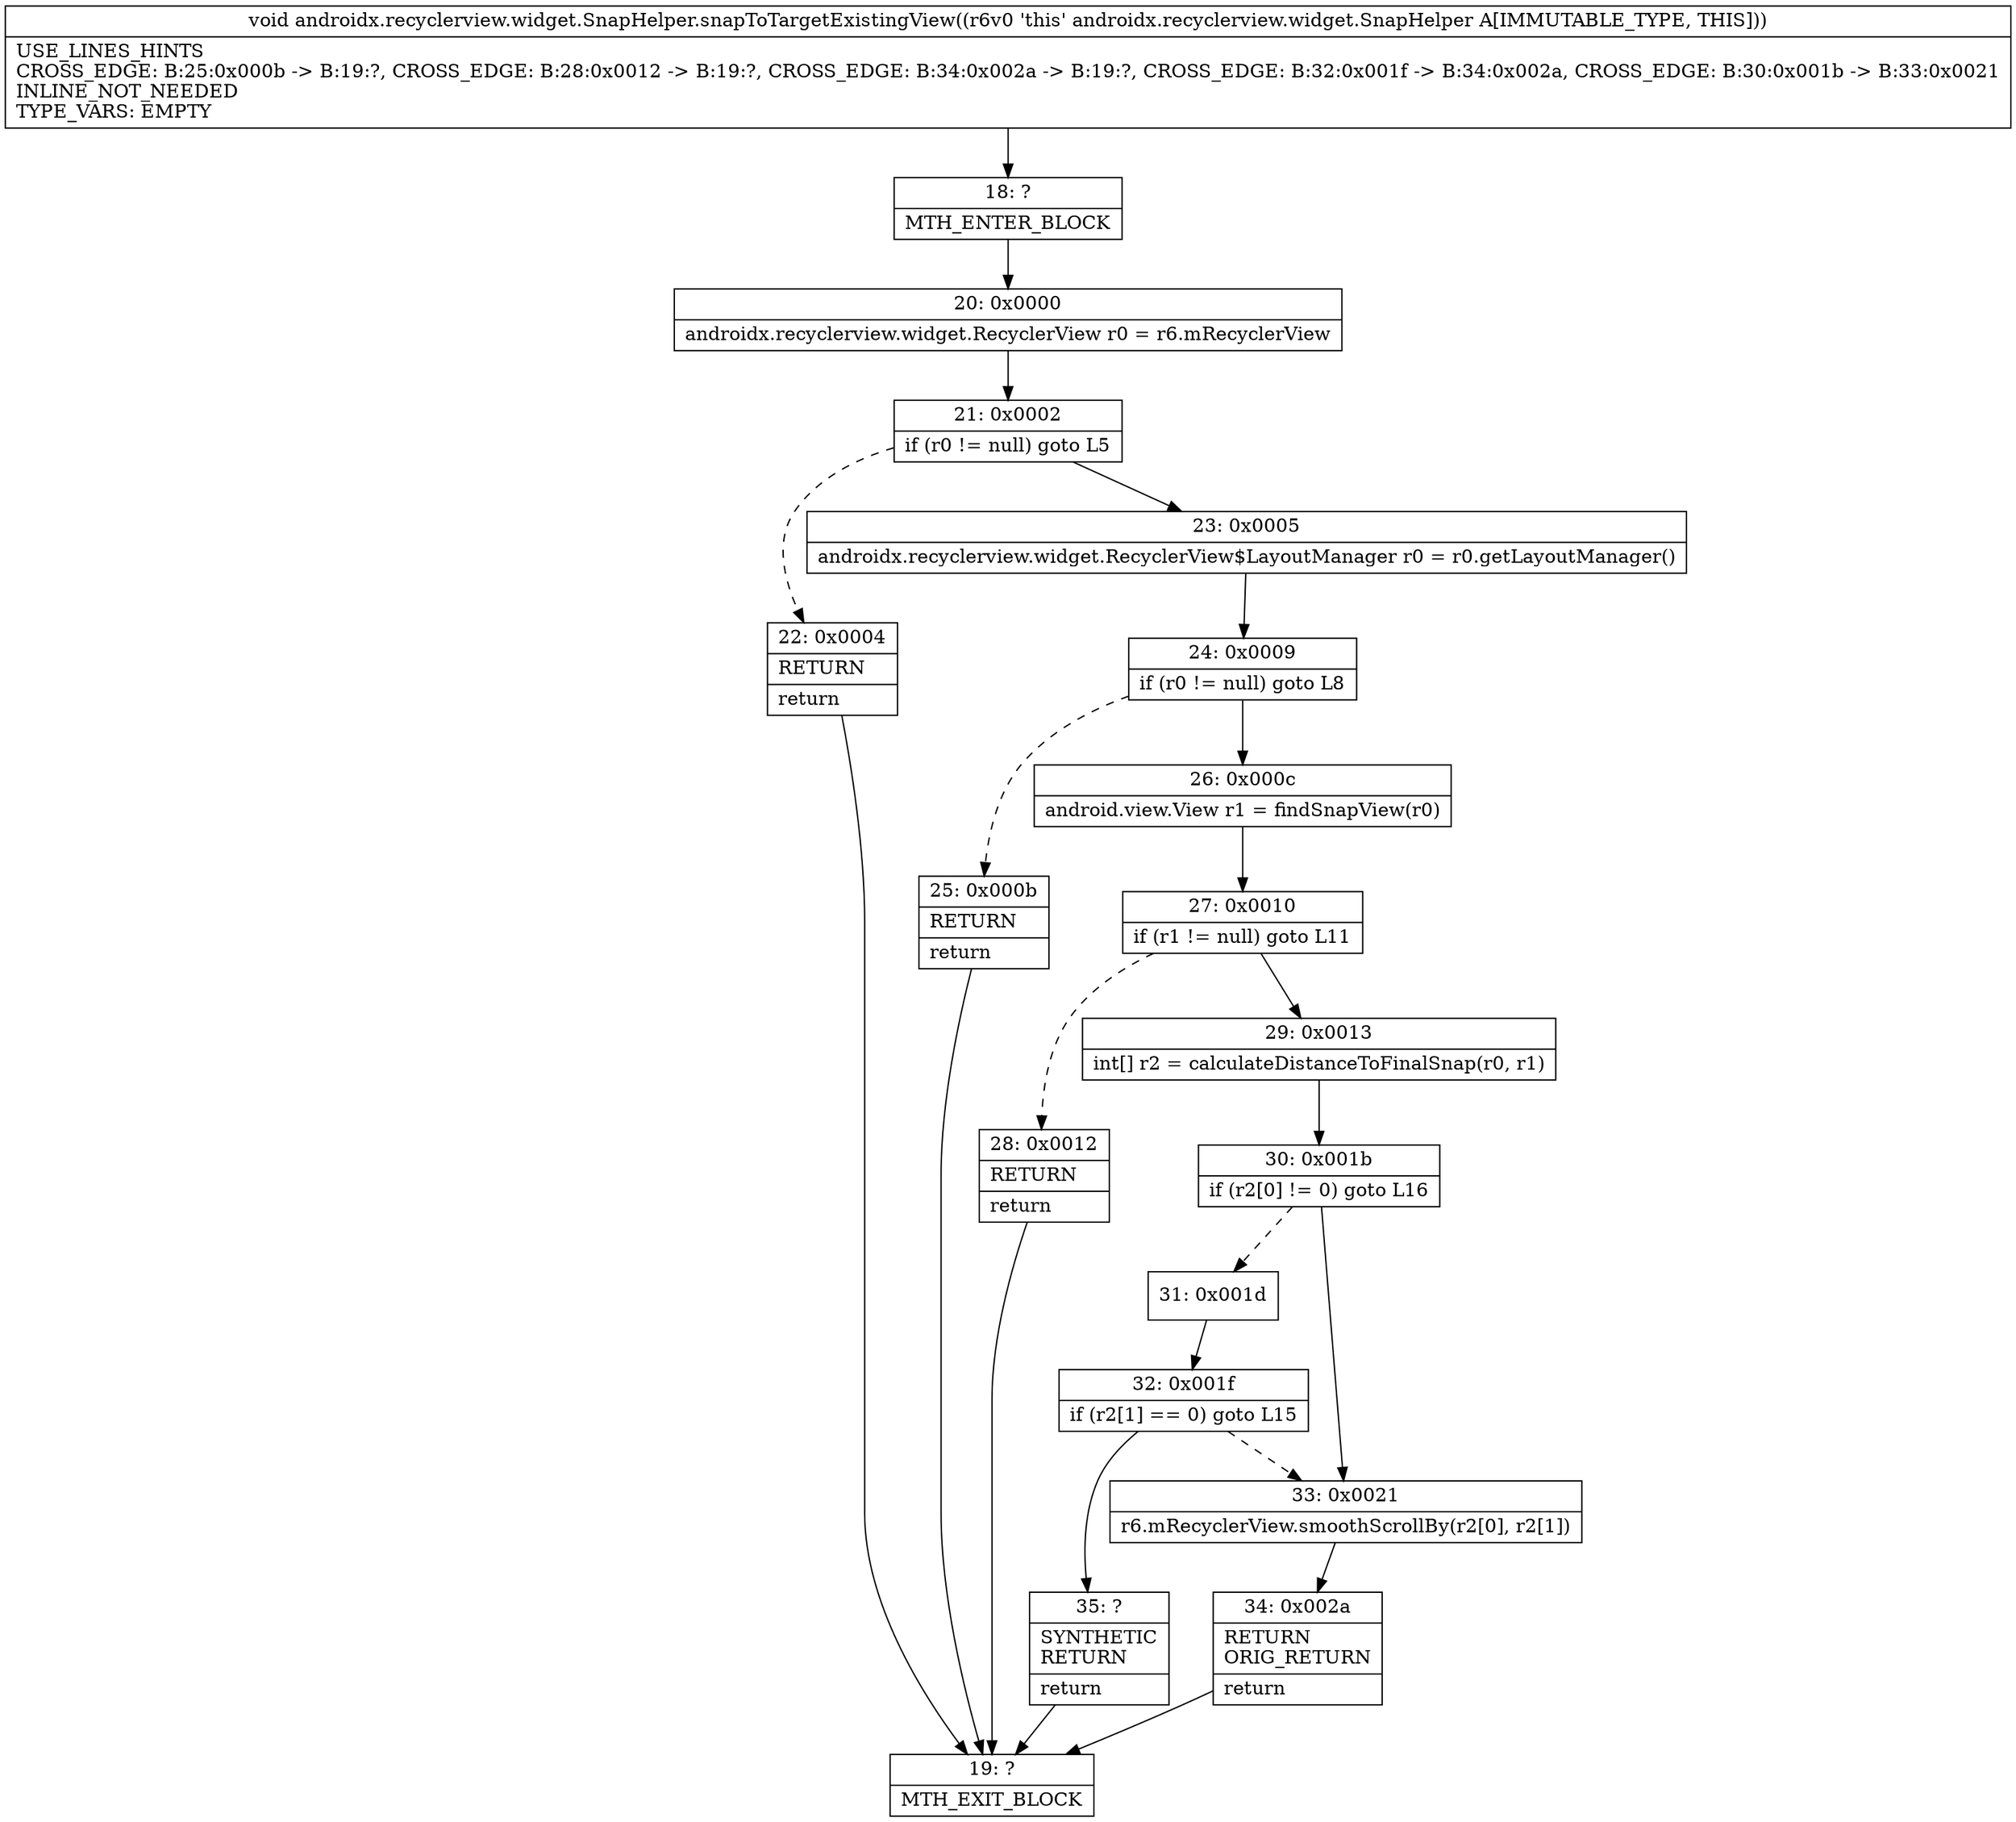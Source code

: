 digraph "CFG forandroidx.recyclerview.widget.SnapHelper.snapToTargetExistingView()V" {
Node_18 [shape=record,label="{18\:\ ?|MTH_ENTER_BLOCK\l}"];
Node_20 [shape=record,label="{20\:\ 0x0000|androidx.recyclerview.widget.RecyclerView r0 = r6.mRecyclerView\l}"];
Node_21 [shape=record,label="{21\:\ 0x0002|if (r0 != null) goto L5\l}"];
Node_22 [shape=record,label="{22\:\ 0x0004|RETURN\l|return\l}"];
Node_19 [shape=record,label="{19\:\ ?|MTH_EXIT_BLOCK\l}"];
Node_23 [shape=record,label="{23\:\ 0x0005|androidx.recyclerview.widget.RecyclerView$LayoutManager r0 = r0.getLayoutManager()\l}"];
Node_24 [shape=record,label="{24\:\ 0x0009|if (r0 != null) goto L8\l}"];
Node_25 [shape=record,label="{25\:\ 0x000b|RETURN\l|return\l}"];
Node_26 [shape=record,label="{26\:\ 0x000c|android.view.View r1 = findSnapView(r0)\l}"];
Node_27 [shape=record,label="{27\:\ 0x0010|if (r1 != null) goto L11\l}"];
Node_28 [shape=record,label="{28\:\ 0x0012|RETURN\l|return\l}"];
Node_29 [shape=record,label="{29\:\ 0x0013|int[] r2 = calculateDistanceToFinalSnap(r0, r1)\l}"];
Node_30 [shape=record,label="{30\:\ 0x001b|if (r2[0] != 0) goto L16\l}"];
Node_31 [shape=record,label="{31\:\ 0x001d}"];
Node_32 [shape=record,label="{32\:\ 0x001f|if (r2[1] == 0) goto L15\l}"];
Node_35 [shape=record,label="{35\:\ ?|SYNTHETIC\lRETURN\l|return\l}"];
Node_33 [shape=record,label="{33\:\ 0x0021|r6.mRecyclerView.smoothScrollBy(r2[0], r2[1])\l}"];
Node_34 [shape=record,label="{34\:\ 0x002a|RETURN\lORIG_RETURN\l|return\l}"];
MethodNode[shape=record,label="{void androidx.recyclerview.widget.SnapHelper.snapToTargetExistingView((r6v0 'this' androidx.recyclerview.widget.SnapHelper A[IMMUTABLE_TYPE, THIS]))  | USE_LINES_HINTS\lCROSS_EDGE: B:25:0x000b \-\> B:19:?, CROSS_EDGE: B:28:0x0012 \-\> B:19:?, CROSS_EDGE: B:34:0x002a \-\> B:19:?, CROSS_EDGE: B:32:0x001f \-\> B:34:0x002a, CROSS_EDGE: B:30:0x001b \-\> B:33:0x0021\lINLINE_NOT_NEEDED\lTYPE_VARS: EMPTY\l}"];
MethodNode -> Node_18;Node_18 -> Node_20;
Node_20 -> Node_21;
Node_21 -> Node_22[style=dashed];
Node_21 -> Node_23;
Node_22 -> Node_19;
Node_23 -> Node_24;
Node_24 -> Node_25[style=dashed];
Node_24 -> Node_26;
Node_25 -> Node_19;
Node_26 -> Node_27;
Node_27 -> Node_28[style=dashed];
Node_27 -> Node_29;
Node_28 -> Node_19;
Node_29 -> Node_30;
Node_30 -> Node_31[style=dashed];
Node_30 -> Node_33;
Node_31 -> Node_32;
Node_32 -> Node_33[style=dashed];
Node_32 -> Node_35;
Node_35 -> Node_19;
Node_33 -> Node_34;
Node_34 -> Node_19;
}

